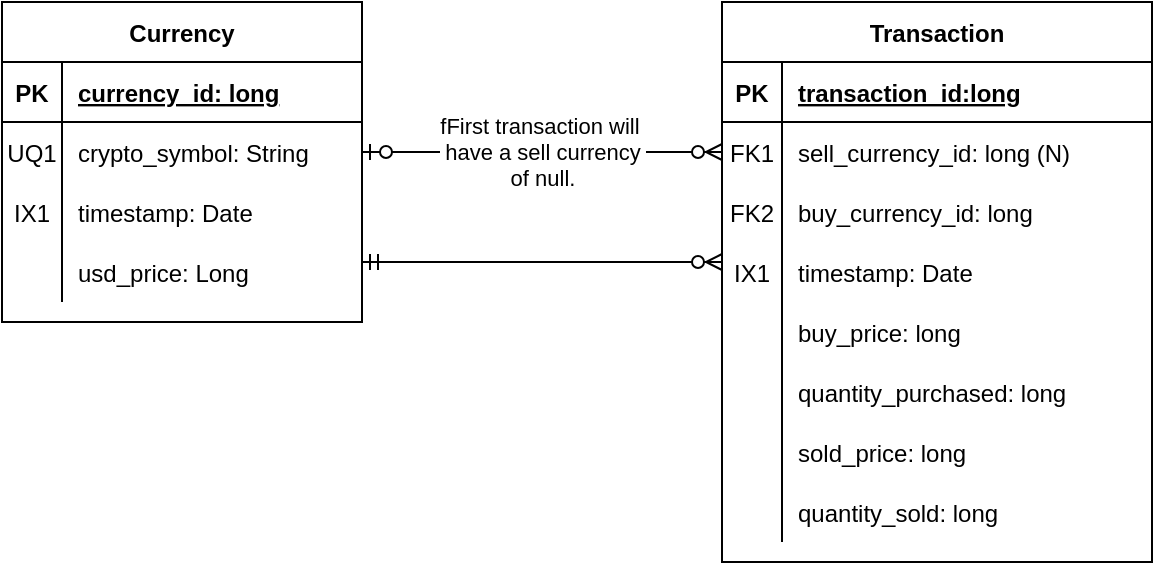 <mxfile version="13.3.6" type="device"><diagram id="HQ9Av2dKfvYtWxx9xudG" name="Page-1"><mxGraphModel dx="269" dy="497" grid="1" gridSize="10" guides="1" tooltips="1" connect="1" arrows="1" fold="1" page="1" pageScale="1" pageWidth="850" pageHeight="1100" math="0" shadow="0"><root><mxCell id="0"/><mxCell id="1" parent="0"/><mxCell id="uApzW1vx_UDbfM-F0SZE-1" value="Currency" style="shape=table;startSize=30;container=1;collapsible=1;childLayout=tableLayout;fixedRows=1;rowLines=0;fontStyle=1;align=center;resizeLast=1;" parent="1" vertex="1"><mxGeometry x="40" y="40" width="180" height="160" as="geometry"/></mxCell><mxCell id="uApzW1vx_UDbfM-F0SZE-2" value="" style="shape=partialRectangle;collapsible=0;dropTarget=0;pointerEvents=0;fillColor=none;top=0;left=0;bottom=1;right=0;points=[[0,0.5],[1,0.5]];portConstraint=eastwest;" parent="uApzW1vx_UDbfM-F0SZE-1" vertex="1"><mxGeometry y="30" width="180" height="30" as="geometry"/></mxCell><mxCell id="uApzW1vx_UDbfM-F0SZE-3" value="PK" style="shape=partialRectangle;connectable=0;fillColor=none;top=0;left=0;bottom=0;right=0;fontStyle=1;overflow=hidden;" parent="uApzW1vx_UDbfM-F0SZE-2" vertex="1"><mxGeometry width="30" height="30" as="geometry"/></mxCell><mxCell id="uApzW1vx_UDbfM-F0SZE-4" value="currency_id: long" style="shape=partialRectangle;connectable=0;fillColor=none;top=0;left=0;bottom=0;right=0;align=left;spacingLeft=6;fontStyle=5;overflow=hidden;" parent="uApzW1vx_UDbfM-F0SZE-2" vertex="1"><mxGeometry x="30" width="150" height="30" as="geometry"/></mxCell><mxCell id="uApzW1vx_UDbfM-F0SZE-5" value="" style="shape=partialRectangle;collapsible=0;dropTarget=0;pointerEvents=0;fillColor=none;top=0;left=0;bottom=0;right=0;points=[[0,0.5],[1,0.5]];portConstraint=eastwest;" parent="uApzW1vx_UDbfM-F0SZE-1" vertex="1"><mxGeometry y="60" width="180" height="30" as="geometry"/></mxCell><mxCell id="uApzW1vx_UDbfM-F0SZE-6" value="UQ1" style="shape=partialRectangle;connectable=0;fillColor=none;top=0;left=0;bottom=0;right=0;editable=1;overflow=hidden;" parent="uApzW1vx_UDbfM-F0SZE-5" vertex="1"><mxGeometry width="30" height="30" as="geometry"/></mxCell><mxCell id="uApzW1vx_UDbfM-F0SZE-7" value="crypto_symbol: String" style="shape=partialRectangle;connectable=0;fillColor=none;top=0;left=0;bottom=0;right=0;align=left;spacingLeft=6;overflow=hidden;" parent="uApzW1vx_UDbfM-F0SZE-5" vertex="1"><mxGeometry x="30" width="150" height="30" as="geometry"/></mxCell><mxCell id="uApzW1vx_UDbfM-F0SZE-8" value="" style="shape=partialRectangle;collapsible=0;dropTarget=0;pointerEvents=0;fillColor=none;top=0;left=0;bottom=0;right=0;points=[[0,0.5],[1,0.5]];portConstraint=eastwest;" parent="uApzW1vx_UDbfM-F0SZE-1" vertex="1"><mxGeometry y="90" width="180" height="30" as="geometry"/></mxCell><mxCell id="uApzW1vx_UDbfM-F0SZE-9" value="IX1" style="shape=partialRectangle;connectable=0;fillColor=none;top=0;left=0;bottom=0;right=0;editable=1;overflow=hidden;" parent="uApzW1vx_UDbfM-F0SZE-8" vertex="1"><mxGeometry width="30" height="30" as="geometry"/></mxCell><mxCell id="uApzW1vx_UDbfM-F0SZE-10" value="timestamp: Date" style="shape=partialRectangle;connectable=0;fillColor=none;top=0;left=0;bottom=0;right=0;align=left;spacingLeft=6;overflow=hidden;" parent="uApzW1vx_UDbfM-F0SZE-8" vertex="1"><mxGeometry x="30" width="150" height="30" as="geometry"/></mxCell><mxCell id="uApzW1vx_UDbfM-F0SZE-11" value="" style="shape=partialRectangle;collapsible=0;dropTarget=0;pointerEvents=0;fillColor=none;top=0;left=0;bottom=0;right=0;points=[[0,0.5],[1,0.5]];portConstraint=eastwest;" parent="uApzW1vx_UDbfM-F0SZE-1" vertex="1"><mxGeometry y="120" width="180" height="30" as="geometry"/></mxCell><mxCell id="uApzW1vx_UDbfM-F0SZE-12" value="" style="shape=partialRectangle;connectable=0;fillColor=none;top=0;left=0;bottom=0;right=0;editable=1;overflow=hidden;" parent="uApzW1vx_UDbfM-F0SZE-11" vertex="1"><mxGeometry width="30" height="30" as="geometry"/></mxCell><mxCell id="uApzW1vx_UDbfM-F0SZE-13" value="usd_price: Long" style="shape=partialRectangle;connectable=0;fillColor=none;top=0;left=0;bottom=0;right=0;align=left;spacingLeft=6;overflow=hidden;" parent="uApzW1vx_UDbfM-F0SZE-11" vertex="1"><mxGeometry x="30" width="150" height="30" as="geometry"/></mxCell><mxCell id="uApzW1vx_UDbfM-F0SZE-34" value="fFirst transaction will&amp;nbsp;&lt;br&gt;have a sell currency&lt;br&gt;of null." style="edgeStyle=orthogonalEdgeStyle;rounded=0;orthogonalLoop=1;jettySize=auto;html=1;entryX=0;entryY=0.5;entryDx=0;entryDy=0;startArrow=ERzeroToOne;startFill=1;endArrow=ERzeroToMany;endFill=1;" parent="1" source="uApzW1vx_UDbfM-F0SZE-5" target="uApzW1vx_UDbfM-F0SZE-18" edge="1"><mxGeometry relative="1" as="geometry"/></mxCell><mxCell id="uApzW1vx_UDbfM-F0SZE-14" value="Transaction" style="shape=table;startSize=30;container=1;collapsible=1;childLayout=tableLayout;fixedRows=1;rowLines=0;fontStyle=1;align=center;resizeLast=1;" parent="1" vertex="1"><mxGeometry x="400" y="40" width="215" height="280" as="geometry"/></mxCell><mxCell id="uApzW1vx_UDbfM-F0SZE-15" value="" style="shape=partialRectangle;collapsible=0;dropTarget=0;pointerEvents=0;fillColor=none;top=0;left=0;bottom=1;right=0;points=[[0,0.5],[1,0.5]];portConstraint=eastwest;" parent="uApzW1vx_UDbfM-F0SZE-14" vertex="1"><mxGeometry y="30" width="215" height="30" as="geometry"/></mxCell><mxCell id="uApzW1vx_UDbfM-F0SZE-16" value="PK" style="shape=partialRectangle;connectable=0;fillColor=none;top=0;left=0;bottom=0;right=0;fontStyle=1;overflow=hidden;" parent="uApzW1vx_UDbfM-F0SZE-15" vertex="1"><mxGeometry width="30" height="30" as="geometry"/></mxCell><mxCell id="uApzW1vx_UDbfM-F0SZE-17" value="transaction_id:long" style="shape=partialRectangle;connectable=0;fillColor=none;top=0;left=0;bottom=0;right=0;align=left;spacingLeft=6;fontStyle=5;overflow=hidden;" parent="uApzW1vx_UDbfM-F0SZE-15" vertex="1"><mxGeometry x="30" width="185" height="30" as="geometry"/></mxCell><mxCell id="uApzW1vx_UDbfM-F0SZE-18" value="" style="shape=partialRectangle;collapsible=0;dropTarget=0;pointerEvents=0;fillColor=none;top=0;left=0;bottom=0;right=0;points=[[0,0.5],[1,0.5]];portConstraint=eastwest;" parent="uApzW1vx_UDbfM-F0SZE-14" vertex="1"><mxGeometry y="60" width="215" height="30" as="geometry"/></mxCell><mxCell id="uApzW1vx_UDbfM-F0SZE-19" value="FK1" style="shape=partialRectangle;connectable=0;fillColor=none;top=0;left=0;bottom=0;right=0;editable=1;overflow=hidden;" parent="uApzW1vx_UDbfM-F0SZE-18" vertex="1"><mxGeometry width="30" height="30" as="geometry"/></mxCell><mxCell id="uApzW1vx_UDbfM-F0SZE-20" value="sell_currency_id: long (N)" style="shape=partialRectangle;connectable=0;fillColor=none;top=0;left=0;bottom=0;right=0;align=left;spacingLeft=6;overflow=hidden;" parent="uApzW1vx_UDbfM-F0SZE-18" vertex="1"><mxGeometry x="30" width="185" height="30" as="geometry"/></mxCell><mxCell id="uApzW1vx_UDbfM-F0SZE-21" value="" style="shape=partialRectangle;collapsible=0;dropTarget=0;pointerEvents=0;fillColor=none;top=0;left=0;bottom=0;right=0;points=[[0,0.5],[1,0.5]];portConstraint=eastwest;" parent="uApzW1vx_UDbfM-F0SZE-14" vertex="1"><mxGeometry y="90" width="215" height="30" as="geometry"/></mxCell><mxCell id="uApzW1vx_UDbfM-F0SZE-22" value="FK2" style="shape=partialRectangle;connectable=0;fillColor=none;top=0;left=0;bottom=0;right=0;editable=1;overflow=hidden;" parent="uApzW1vx_UDbfM-F0SZE-21" vertex="1"><mxGeometry width="30" height="30" as="geometry"/></mxCell><mxCell id="uApzW1vx_UDbfM-F0SZE-23" value="buy_currency_id: long " style="shape=partialRectangle;connectable=0;fillColor=none;top=0;left=0;bottom=0;right=0;align=left;spacingLeft=6;overflow=hidden;" parent="uApzW1vx_UDbfM-F0SZE-21" vertex="1"><mxGeometry x="30" width="185" height="30" as="geometry"/></mxCell><mxCell id="uApzW1vx_UDbfM-F0SZE-24" value="" style="shape=partialRectangle;collapsible=0;dropTarget=0;pointerEvents=0;fillColor=none;top=0;left=0;bottom=0;right=0;points=[[0,0.5],[1,0.5]];portConstraint=eastwest;" parent="uApzW1vx_UDbfM-F0SZE-14" vertex="1"><mxGeometry y="120" width="215" height="30" as="geometry"/></mxCell><mxCell id="uApzW1vx_UDbfM-F0SZE-25" value="IX1" style="shape=partialRectangle;connectable=0;fillColor=none;top=0;left=0;bottom=0;right=0;editable=1;overflow=hidden;" parent="uApzW1vx_UDbfM-F0SZE-24" vertex="1"><mxGeometry width="30" height="30" as="geometry"/></mxCell><mxCell id="uApzW1vx_UDbfM-F0SZE-26" value="timestamp: Date" style="shape=partialRectangle;connectable=0;fillColor=none;top=0;left=0;bottom=0;right=0;align=left;spacingLeft=6;overflow=hidden;" parent="uApzW1vx_UDbfM-F0SZE-24" vertex="1"><mxGeometry x="30" width="185" height="30" as="geometry"/></mxCell><mxCell id="uApzW1vx_UDbfM-F0SZE-27" value="" style="shape=partialRectangle;collapsible=0;dropTarget=0;pointerEvents=0;fillColor=none;top=0;left=0;bottom=0;right=0;points=[[0,0.5],[1,0.5]];portConstraint=eastwest;" parent="uApzW1vx_UDbfM-F0SZE-14" vertex="1"><mxGeometry y="150" width="215" height="30" as="geometry"/></mxCell><mxCell id="uApzW1vx_UDbfM-F0SZE-28" value="" style="shape=partialRectangle;connectable=0;fillColor=none;top=0;left=0;bottom=0;right=0;editable=1;overflow=hidden;" parent="uApzW1vx_UDbfM-F0SZE-27" vertex="1"><mxGeometry width="30" height="30" as="geometry"/></mxCell><mxCell id="uApzW1vx_UDbfM-F0SZE-29" value="buy_price: long" style="shape=partialRectangle;connectable=0;fillColor=none;top=0;left=0;bottom=0;right=0;align=left;spacingLeft=6;overflow=hidden;" parent="uApzW1vx_UDbfM-F0SZE-27" vertex="1"><mxGeometry x="30" width="185" height="30" as="geometry"/></mxCell><mxCell id="uApzW1vx_UDbfM-F0SZE-30" value="" style="shape=partialRectangle;collapsible=0;dropTarget=0;pointerEvents=0;fillColor=none;top=0;left=0;bottom=0;right=0;points=[[0,0.5],[1,0.5]];portConstraint=eastwest;" parent="uApzW1vx_UDbfM-F0SZE-14" vertex="1"><mxGeometry y="180" width="215" height="30" as="geometry"/></mxCell><mxCell id="uApzW1vx_UDbfM-F0SZE-31" value="" style="shape=partialRectangle;connectable=0;fillColor=none;top=0;left=0;bottom=0;right=0;editable=1;overflow=hidden;" parent="uApzW1vx_UDbfM-F0SZE-30" vertex="1"><mxGeometry width="30" height="30" as="geometry"/></mxCell><mxCell id="uApzW1vx_UDbfM-F0SZE-32" value="quantity_purchased: long" style="shape=partialRectangle;connectable=0;fillColor=none;top=0;left=0;bottom=0;right=0;align=left;spacingLeft=6;overflow=hidden;" parent="uApzW1vx_UDbfM-F0SZE-30" vertex="1"><mxGeometry x="30" width="185" height="30" as="geometry"/></mxCell><mxCell id="0MeHEuCP6FDpUXL6xeb--3" value="" style="shape=partialRectangle;collapsible=0;dropTarget=0;pointerEvents=0;fillColor=none;top=0;left=0;bottom=0;right=0;points=[[0,0.5],[1,0.5]];portConstraint=eastwest;" vertex="1" parent="uApzW1vx_UDbfM-F0SZE-14"><mxGeometry y="210" width="215" height="30" as="geometry"/></mxCell><mxCell id="0MeHEuCP6FDpUXL6xeb--4" value="" style="shape=partialRectangle;connectable=0;fillColor=none;top=0;left=0;bottom=0;right=0;editable=1;overflow=hidden;" vertex="1" parent="0MeHEuCP6FDpUXL6xeb--3"><mxGeometry width="30" height="30" as="geometry"/></mxCell><mxCell id="0MeHEuCP6FDpUXL6xeb--5" value="sold_price: long" style="shape=partialRectangle;connectable=0;fillColor=none;top=0;left=0;bottom=0;right=0;align=left;spacingLeft=6;overflow=hidden;" vertex="1" parent="0MeHEuCP6FDpUXL6xeb--3"><mxGeometry x="30" width="185" height="30" as="geometry"/></mxCell><mxCell id="0MeHEuCP6FDpUXL6xeb--6" value="" style="shape=partialRectangle;collapsible=0;dropTarget=0;pointerEvents=0;fillColor=none;top=0;left=0;bottom=0;right=0;points=[[0,0.5],[1,0.5]];portConstraint=eastwest;" vertex="1" parent="uApzW1vx_UDbfM-F0SZE-14"><mxGeometry y="240" width="215" height="30" as="geometry"/></mxCell><mxCell id="0MeHEuCP6FDpUXL6xeb--7" value="" style="shape=partialRectangle;connectable=0;fillColor=none;top=0;left=0;bottom=0;right=0;editable=1;overflow=hidden;" vertex="1" parent="0MeHEuCP6FDpUXL6xeb--6"><mxGeometry width="30" height="30" as="geometry"/></mxCell><mxCell id="0MeHEuCP6FDpUXL6xeb--8" value="quantity_sold: long" style="shape=partialRectangle;connectable=0;fillColor=none;top=0;left=0;bottom=0;right=0;align=left;spacingLeft=6;overflow=hidden;" vertex="1" parent="0MeHEuCP6FDpUXL6xeb--6"><mxGeometry x="30" width="185" height="30" as="geometry"/></mxCell><mxCell id="0MeHEuCP6FDpUXL6xeb--2" value="" style="edgeStyle=orthogonalEdgeStyle;rounded=0;orthogonalLoop=1;jettySize=auto;html=1;entryX=0;entryY=0.5;entryDx=0;entryDy=0;startArrow=ERmandOne;startFill=0;endArrow=ERzeroToMany;endFill=1;" edge="1" parent="1"><mxGeometry relative="1" as="geometry"><mxPoint x="220" y="170" as="sourcePoint"/><mxPoint x="400" y="170" as="targetPoint"/></mxGeometry></mxCell></root></mxGraphModel></diagram></mxfile>